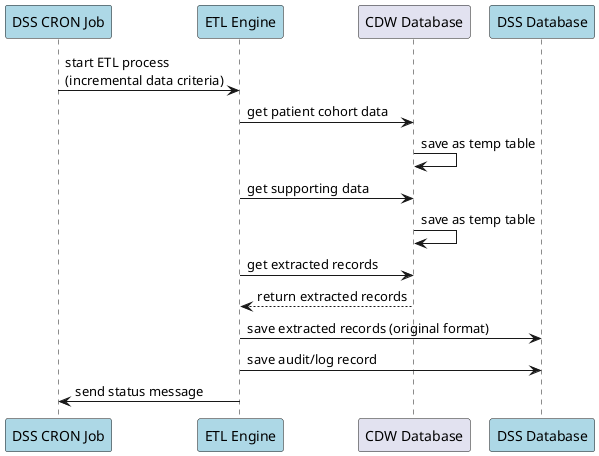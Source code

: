 @startuml

' ETL Workflow Sequence Diagram
' Incremental pull of data from CDW database to DSS database

participant   "DSS CRON Job"   as CRN #lightblue
participant   "ETL Engine"     as ETL #lightblue
participant   "CDW Database"   as CDW
participant   "DSS Database"   as DDB #lightblue

CRN ->  ETL : start ETL process\n(incremental data criteria)
ETL ->  CDW : get patient cohort data
CDW ->  CDW : save as temp table
ETL ->  CDW : get supporting data
CDW ->  CDW : save as temp table
ETL ->  CDW : get extracted records
CDW --> ETL : return extracted records
ETL ->  DDB : save extracted records (original format)
ETL ->  DDB : save audit/log record
ETL ->  CRN : send status message

@enduml